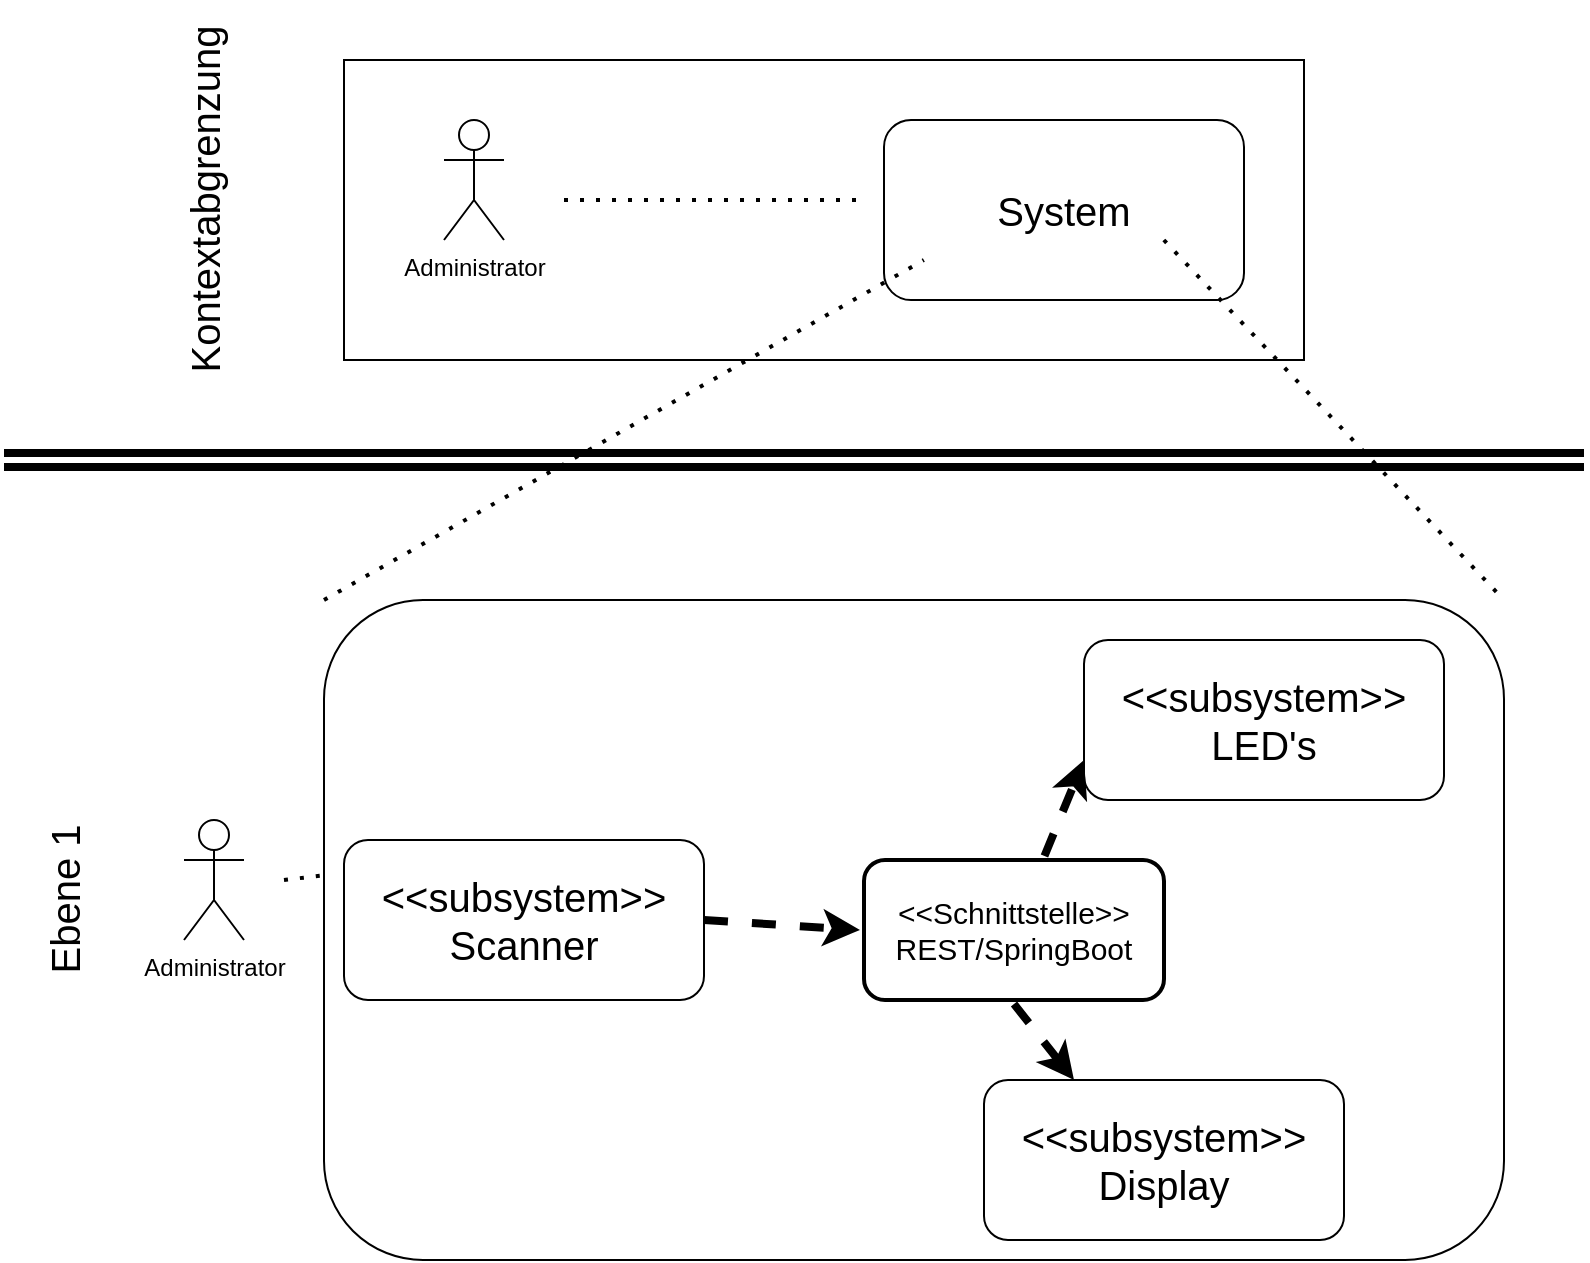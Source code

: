 <mxfile version="20.8.5" type="device"><diagram id="mzJsa9RWwL21wpUvKsJk" name="Seite-1"><mxGraphModel dx="1026" dy="584" grid="1" gridSize="10" guides="1" tooltips="1" connect="1" arrows="1" fold="1" page="1" pageScale="1" pageWidth="827" pageHeight="1169" math="0" shadow="0"><root><mxCell id="0"/><mxCell id="1" parent="0"/><mxCell id="f1mH7IWBsVKgYB9QTfj4-1" value="Administrator&lt;br&gt;" style="shape=umlActor;verticalLabelPosition=bottom;verticalAlign=top;html=1;outlineConnect=0;" parent="1" vertex="1"><mxGeometry x="240" y="120" width="30" height="60" as="geometry"/></mxCell><mxCell id="f1mH7IWBsVKgYB9QTfj4-4" value="" style="endArrow=none;dashed=1;html=1;dashPattern=1 3;strokeWidth=2;rounded=0;strokeColor=default;" parent="1" edge="1"><mxGeometry width="50" height="50" relative="1" as="geometry"><mxPoint x="300" y="160" as="sourcePoint"/><mxPoint x="450" y="160" as="targetPoint"/></mxGeometry></mxCell><mxCell id="f1mH7IWBsVKgYB9QTfj4-5" value="&lt;font style=&quot;font-size: 20px;&quot;&gt;System&lt;/font&gt;" style="rounded=1;whiteSpace=wrap;html=1;" parent="1" vertex="1"><mxGeometry x="460" y="120" width="180" height="90" as="geometry"/></mxCell><mxCell id="f1mH7IWBsVKgYB9QTfj4-6" value="" style="rounded=0;whiteSpace=wrap;html=1;fontSize=20;fillColor=none;" parent="1" vertex="1"><mxGeometry x="190" y="90" width="480" height="150" as="geometry"/></mxCell><mxCell id="f1mH7IWBsVKgYB9QTfj4-7" value="Kontextabgrenzung&lt;br&gt;" style="text;html=1;align=center;verticalAlign=middle;resizable=0;points=[];autosize=1;strokeColor=none;fillColor=none;fontSize=20;rotation=-90;" parent="1" vertex="1"><mxGeometry x="20" y="140" width="200" height="40" as="geometry"/></mxCell><mxCell id="f1mH7IWBsVKgYB9QTfj4-8" value="" style="shape=link;html=1;rounded=0;strokeColor=default;fontSize=20;strokeWidth=4;" parent="1" edge="1"><mxGeometry width="100" relative="1" as="geometry"><mxPoint x="20" y="290" as="sourcePoint"/><mxPoint x="810" y="290" as="targetPoint"/></mxGeometry></mxCell><mxCell id="f1mH7IWBsVKgYB9QTfj4-9" value="" style="shape=link;html=1;rounded=0;strokeColor=default;fontSize=20;" parent="1" edge="1"><mxGeometry width="100" relative="1" as="geometry"><mxPoint x="360" y="290" as="sourcePoint"/><mxPoint x="460" y="290" as="targetPoint"/></mxGeometry></mxCell><mxCell id="f1mH7IWBsVKgYB9QTfj4-10" value="Administrator&lt;br&gt;" style="shape=umlActor;verticalLabelPosition=bottom;verticalAlign=top;html=1;outlineConnect=0;" parent="1" vertex="1"><mxGeometry x="110" y="470" width="30" height="60" as="geometry"/></mxCell><mxCell id="f1mH7IWBsVKgYB9QTfj4-11" value="" style="endArrow=none;dashed=1;html=1;dashPattern=1 3;strokeWidth=2;rounded=0;strokeColor=default;" parent="1" edge="1"><mxGeometry width="50" height="50" relative="1" as="geometry"><mxPoint x="160" y="500" as="sourcePoint"/><mxPoint x="330" y="480" as="targetPoint"/></mxGeometry></mxCell><mxCell id="f1mH7IWBsVKgYB9QTfj4-12" value="" style="rounded=1;whiteSpace=wrap;html=1;" parent="1" vertex="1"><mxGeometry x="180" y="360" width="590" height="330" as="geometry"/></mxCell><mxCell id="f1mH7IWBsVKgYB9QTfj4-18" value="&amp;lt;&amp;lt;subsystem&amp;gt;&amp;gt;&lt;br&gt;Scanner" style="rounded=1;whiteSpace=wrap;html=1;fontSize=20;fillColor=none;" parent="1" vertex="1"><mxGeometry x="190" y="480" width="180" height="80" as="geometry"/></mxCell><mxCell id="f1mH7IWBsVKgYB9QTfj4-19" value="&amp;lt;&amp;lt;subsystem&amp;gt;&amp;gt;&lt;br&gt;LED's" style="rounded=1;whiteSpace=wrap;html=1;fontSize=20;fillColor=none;" parent="1" vertex="1"><mxGeometry x="560" y="380" width="180" height="80" as="geometry"/></mxCell><mxCell id="f1mH7IWBsVKgYB9QTfj4-20" value="&amp;lt;&amp;lt;subsystem&amp;gt;&amp;gt;&lt;br&gt;Display" style="rounded=1;whiteSpace=wrap;html=1;fontSize=20;fillColor=none;" parent="1" vertex="1"><mxGeometry x="510" y="600" width="180" height="80" as="geometry"/></mxCell><mxCell id="f1mH7IWBsVKgYB9QTfj4-25" value="" style="endArrow=none;dashed=1;html=1;dashPattern=1 3;strokeWidth=2;rounded=0;strokeColor=default;fontSize=20;entryX=0.604;entryY=0.667;entryDx=0;entryDy=0;entryPerimeter=0;exitX=0;exitY=0;exitDx=0;exitDy=0;" parent="1" source="f1mH7IWBsVKgYB9QTfj4-12" target="f1mH7IWBsVKgYB9QTfj4-6" edge="1"><mxGeometry width="50" height="50" relative="1" as="geometry"><mxPoint x="390" y="450" as="sourcePoint"/><mxPoint x="440" y="400" as="targetPoint"/></mxGeometry></mxCell><mxCell id="f1mH7IWBsVKgYB9QTfj4-26" value="" style="endArrow=none;dashed=1;html=1;dashPattern=1 3;strokeWidth=2;rounded=0;strokeColor=default;fontSize=20;entryX=1;entryY=0;entryDx=0;entryDy=0;exitX=0.854;exitY=0.6;exitDx=0;exitDy=0;exitPerimeter=0;" parent="1" source="f1mH7IWBsVKgYB9QTfj4-6" target="f1mH7IWBsVKgYB9QTfj4-12" edge="1"><mxGeometry width="50" height="50" relative="1" as="geometry"><mxPoint x="790" y="330" as="sourcePoint"/><mxPoint x="489.92" y="200.05" as="targetPoint"/></mxGeometry></mxCell><mxCell id="f1mH7IWBsVKgYB9QTfj4-27" value="" style="endArrow=classic;html=1;rounded=0;dashed=1;strokeColor=default;strokeWidth=4;fontSize=20;entryX=0;entryY=0.75;entryDx=0;entryDy=0;" parent="1" source="taV4n7rLaq1zeeNeAUkk-1" target="f1mH7IWBsVKgYB9QTfj4-19" edge="1"><mxGeometry width="50" height="50" relative="1" as="geometry"><mxPoint x="390" y="460" as="sourcePoint"/><mxPoint x="440" y="410" as="targetPoint"/></mxGeometry></mxCell><mxCell id="f1mH7IWBsVKgYB9QTfj4-28" value="" style="endArrow=classic;html=1;rounded=0;dashed=1;strokeColor=default;strokeWidth=4;fontSize=20;entryX=0.25;entryY=0;entryDx=0;entryDy=0;exitX=0.5;exitY=1;exitDx=0;exitDy=0;" parent="1" source="taV4n7rLaq1zeeNeAUkk-1" target="f1mH7IWBsVKgYB9QTfj4-20" edge="1"><mxGeometry width="50" height="50" relative="1" as="geometry"><mxPoint x="390" y="460" as="sourcePoint"/><mxPoint x="440" y="410" as="targetPoint"/></mxGeometry></mxCell><mxCell id="f1mH7IWBsVKgYB9QTfj4-29" value="Ebene 1" style="text;html=1;align=center;verticalAlign=middle;resizable=0;points=[];autosize=1;strokeColor=none;fillColor=none;fontSize=20;rotation=-90;" parent="1" vertex="1"><mxGeometry y="490" width="100" height="40" as="geometry"/></mxCell><mxCell id="taV4n7rLaq1zeeNeAUkk-1" value="&amp;lt;&amp;lt;Schnittstelle&amp;gt;&amp;gt;&lt;br style=&quot;font-size: 15px;&quot;&gt;REST/SpringBoot" style="rounded=1;whiteSpace=wrap;html=1;strokeWidth=2;perimeterSpacing=2;fontSize=15;" vertex="1" parent="1"><mxGeometry x="450" y="490" width="150" height="70" as="geometry"/></mxCell><mxCell id="taV4n7rLaq1zeeNeAUkk-3" value="" style="endArrow=classic;html=1;rounded=0;dashed=1;strokeColor=default;strokeWidth=4;fontSize=20;entryX=0;entryY=0.5;entryDx=0;entryDy=0;exitX=1;exitY=0.5;exitDx=0;exitDy=0;" edge="1" parent="1" source="f1mH7IWBsVKgYB9QTfj4-18" target="taV4n7rLaq1zeeNeAUkk-1"><mxGeometry width="50" height="50" relative="1" as="geometry"><mxPoint x="345" y="560" as="sourcePoint"/><mxPoint x="380" y="520" as="targetPoint"/></mxGeometry></mxCell></root></mxGraphModel></diagram></mxfile>
